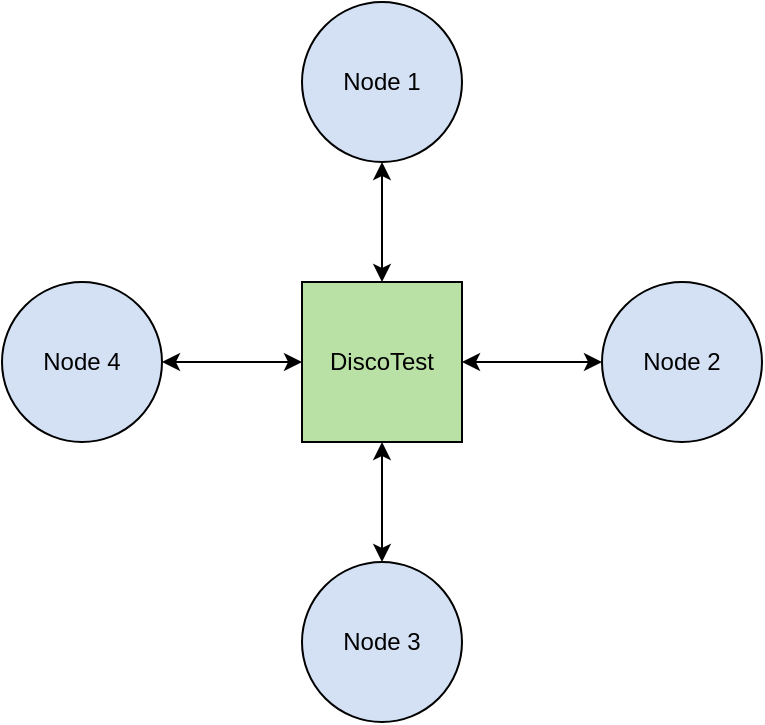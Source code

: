 <mxfile version="20.2.1" type="device"><diagram id="y8WTqyp1ybhTgjHjKNwr" name="Page-1"><mxGraphModel dx="1422" dy="794" grid="1" gridSize="10" guides="1" tooltips="1" connect="1" arrows="1" fold="1" page="1" pageScale="1" pageWidth="850" pageHeight="1100" math="0" shadow="0"><root><mxCell id="0"/><mxCell id="1" parent="0"/><mxCell id="sM6h52HhifWT6ZAMnCxi-1" value="DiscoTest" style="whiteSpace=wrap;html=1;aspect=fixed;fillColor=#B9E0A5;" parent="1" vertex="1"><mxGeometry x="380" y="570" width="80" height="80" as="geometry"/></mxCell><mxCell id="sM6h52HhifWT6ZAMnCxi-2" value="Node 1" style="ellipse;whiteSpace=wrap;html=1;aspect=fixed;fillColor=#D4E1F5;" parent="1" vertex="1"><mxGeometry x="380" y="430" width="80" height="80" as="geometry"/></mxCell><mxCell id="sM6h52HhifWT6ZAMnCxi-3" value="Node 3" style="ellipse;whiteSpace=wrap;html=1;aspect=fixed;fillColor=#D4E1F5;" parent="1" vertex="1"><mxGeometry x="380" y="710" width="80" height="80" as="geometry"/></mxCell><mxCell id="sM6h52HhifWT6ZAMnCxi-4" value="Node 2" style="ellipse;whiteSpace=wrap;html=1;aspect=fixed;fillColor=#D4E1F5;" parent="1" vertex="1"><mxGeometry x="530" y="570" width="80" height="80" as="geometry"/></mxCell><mxCell id="sM6h52HhifWT6ZAMnCxi-5" value="Node 4" style="ellipse;whiteSpace=wrap;html=1;aspect=fixed;fillColor=#D4E1F5;" parent="1" vertex="1"><mxGeometry x="230" y="570" width="80" height="80" as="geometry"/></mxCell><mxCell id="sM6h52HhifWT6ZAMnCxi-7" value="" style="endArrow=classic;startArrow=classic;html=1;entryX=0.5;entryY=1;entryDx=0;entryDy=0;exitX=0.5;exitY=0;exitDx=0;exitDy=0;" parent="1" source="sM6h52HhifWT6ZAMnCxi-1" target="sM6h52HhifWT6ZAMnCxi-2" edge="1"><mxGeometry width="50" height="50" relative="1" as="geometry"><mxPoint x="430" y="590" as="sourcePoint"/><mxPoint x="480" y="540" as="targetPoint"/></mxGeometry></mxCell><mxCell id="sM6h52HhifWT6ZAMnCxi-8" value="" style="endArrow=classic;startArrow=classic;html=1;entryX=0.5;entryY=1;entryDx=0;entryDy=0;exitX=0.5;exitY=0;exitDx=0;exitDy=0;" parent="1" source="sM6h52HhifWT6ZAMnCxi-3" target="sM6h52HhifWT6ZAMnCxi-1" edge="1"><mxGeometry width="50" height="50" relative="1" as="geometry"><mxPoint x="500" y="710" as="sourcePoint"/><mxPoint x="500" y="650" as="targetPoint"/></mxGeometry></mxCell><mxCell id="sM6h52HhifWT6ZAMnCxi-9" value="" style="endArrow=classic;startArrow=classic;html=1;entryX=1;entryY=0.5;entryDx=0;entryDy=0;exitX=0;exitY=0.5;exitDx=0;exitDy=0;" parent="1" source="sM6h52HhifWT6ZAMnCxi-1" target="sM6h52HhifWT6ZAMnCxi-5" edge="1"><mxGeometry width="50" height="50" relative="1" as="geometry"><mxPoint x="340" y="640" as="sourcePoint"/><mxPoint x="340" y="580" as="targetPoint"/></mxGeometry></mxCell><mxCell id="sM6h52HhifWT6ZAMnCxi-10" value="" style="endArrow=classic;startArrow=classic;html=1;entryX=1;entryY=0.5;entryDx=0;entryDy=0;exitX=0;exitY=0.5;exitDx=0;exitDy=0;" parent="1" source="sM6h52HhifWT6ZAMnCxi-4" target="sM6h52HhifWT6ZAMnCxi-1" edge="1"><mxGeometry width="50" height="50" relative="1" as="geometry"><mxPoint x="530" y="640" as="sourcePoint"/><mxPoint x="460" y="640" as="targetPoint"/></mxGeometry></mxCell></root></mxGraphModel></diagram></mxfile>